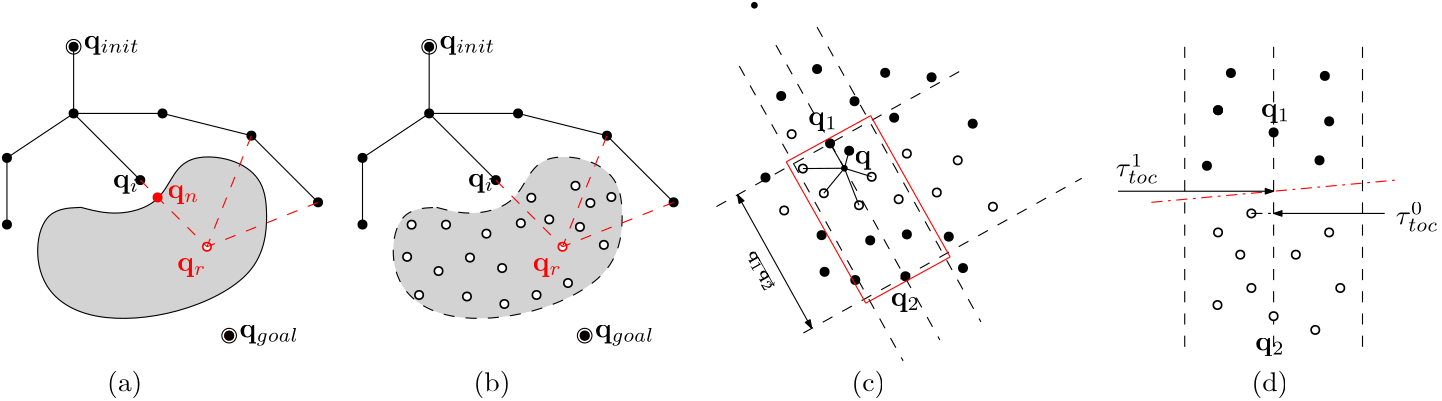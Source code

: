 <?xml version="1.0"?>
<!DOCTYPE ipe SYSTEM "ipe.dtd">
<ipe version="70005" creator="Ipe 7.1.1">
<info created="D:20111222223533" modified="D:20111227034553"/>
<ipestyle name="basic">
<symbol name="arrow/arc(spx)">
<path stroke="sym-stroke" fill="sym-stroke" pen="sym-pen">
0 0 m
-1 0.333 l
-1 -0.333 l
h
</path>
</symbol>
<symbol name="arrow/farc(spx)">
<path stroke="sym-stroke" fill="white" pen="sym-pen">
0 0 m
-1 0.333 l
-1 -0.333 l
h
</path>
</symbol>
<symbol name="mark/circle(sx)" transformations="translations">
<path fill="sym-stroke">
0.6 0 0 0.6 0 0 e
0.4 0 0 0.4 0 0 e
</path>
</symbol>
<symbol name="mark/disk(sx)" transformations="translations">
<path fill="sym-stroke">
0.6 0 0 0.6 0 0 e
</path>
</symbol>
<symbol name="mark/fdisk(sfx)" transformations="translations">
<group>
<path fill="sym-fill">
0.5 0 0 0.5 0 0 e
</path>
<path fill="sym-stroke" fillrule="eofill">
0.6 0 0 0.6 0 0 e
0.4 0 0 0.4 0 0 e
</path>
</group>
</symbol>
<symbol name="mark/box(sx)" transformations="translations">
<path fill="sym-stroke" fillrule="eofill">
-0.6 -0.6 m
0.6 -0.6 l
0.6 0.6 l
-0.6 0.6 l
h
-0.4 -0.4 m
0.4 -0.4 l
0.4 0.4 l
-0.4 0.4 l
h
</path>
</symbol>
<symbol name="mark/square(sx)" transformations="translations">
<path fill="sym-stroke">
-0.6 -0.6 m
0.6 -0.6 l
0.6 0.6 l
-0.6 0.6 l
h
</path>
</symbol>
<symbol name="mark/fsquare(sfx)" transformations="translations">
<group>
<path fill="sym-fill">
-0.5 -0.5 m
0.5 -0.5 l
0.5 0.5 l
-0.5 0.5 l
h
</path>
<path fill="sym-stroke" fillrule="eofill">
-0.6 -0.6 m
0.6 -0.6 l
0.6 0.6 l
-0.6 0.6 l
h
-0.4 -0.4 m
0.4 -0.4 l
0.4 0.4 l
-0.4 0.4 l
h
</path>
</group>
</symbol>
<symbol name="mark/cross(sx)" transformations="translations">
<group>
<path fill="sym-stroke">
-0.43 -0.57 m
0.57 0.43 l
0.43 0.57 l
-0.57 -0.43 l
h
</path>
<path fill="sym-stroke">
-0.43 0.57 m
0.57 -0.43 l
0.43 -0.57 l
-0.57 0.43 l
h
</path>
</group>
</symbol>
<symbol name="arrow/fnormal(spx)">
<path stroke="sym-stroke" fill="white" pen="sym-pen">
0 0 m
-1 0.333 l
-1 -0.333 l
h
</path>
</symbol>
<symbol name="arrow/pointed(spx)">
<path stroke="sym-stroke" fill="sym-stroke" pen="sym-pen">
0 0 m
-1 0.333 l
-0.8 0 l
-1 -0.333 l
h
</path>
</symbol>
<symbol name="arrow/fpointed(spx)">
<path stroke="sym-stroke" fill="white" pen="sym-pen">
0 0 m
-1 0.333 l
-0.8 0 l
-1 -0.333 l
h
</path>
</symbol>
<symbol name="arrow/linear(spx)">
<path stroke="sym-stroke" pen="sym-pen">
-1 0.333 m
0 0 l
-1 -0.333 l
</path>
</symbol>
<symbol name="arrow/fdouble(spx)">
<path stroke="sym-stroke" fill="white" pen="sym-pen">
0 0 m
-1 0.333 l
-1 -0.333 l
h
-1 0 m
-2 0.333 l
-2 -0.333 l
h
</path>
</symbol>
<symbol name="arrow/double(spx)">
<path stroke="sym-stroke" fill="sym-stroke" pen="sym-pen">
0 0 m
-1 0.333 l
-1 -0.333 l
h
-1 0 m
-2 0.333 l
-2 -0.333 l
h
</path>
</symbol>
<pen name="heavier" value="0.8"/>
<pen name="fat" value="1.2"/>
<pen name="ultrafat" value="2"/>
<symbolsize name="large" value="5"/>
<symbolsize name="small" value="2"/>
<symbolsize name="tiny" value="1.1"/>
<arrowsize name="large" value="10"/>
<arrowsize name="small" value="5"/>
<arrowsize name="tiny" value="3"/>
<color name="red" value="1 0 0"/>
<color name="green" value="0 1 0"/>
<color name="blue" value="0 0 1"/>
<color name="yellow" value="1 1 0"/>
<color name="orange" value="1 0.647 0"/>
<color name="gold" value="1 0.843 0"/>
<color name="purple" value="0.627 0.125 0.941"/>
<color name="gray" value="0.745"/>
<color name="brown" value="0.647 0.165 0.165"/>
<color name="navy" value="0 0 0.502"/>
<color name="pink" value="1 0.753 0.796"/>
<color name="seagreen" value="0.18 0.545 0.341"/>
<color name="turquoise" value="0.251 0.878 0.816"/>
<color name="violet" value="0.933 0.51 0.933"/>
<color name="darkblue" value="0 0 0.545"/>
<color name="darkcyan" value="0 0.545 0.545"/>
<color name="darkgray" value="0.663"/>
<color name="darkgreen" value="0 0.392 0"/>
<color name="darkmagenta" value="0.545 0 0.545"/>
<color name="darkorange" value="1 0.549 0"/>
<color name="darkred" value="0.545 0 0"/>
<color name="lightblue" value="0.678 0.847 0.902"/>
<color name="lightcyan" value="0.878 1 1"/>
<color name="lightgray" value="0.827"/>
<color name="lightgreen" value="0.565 0.933 0.565"/>
<color name="lightyellow" value="1 1 0.878"/>
<dashstyle name="dashed" value="[4] 0"/>
<dashstyle name="dotted" value="[1 3] 0"/>
<dashstyle name="dash dotted" value="[4 2 1 2] 0"/>
<dashstyle name="dash dot dotted" value="[4 2 1 2 1 2] 0"/>
<textsize name="large" value="\large"/>
<textsize name="small" value="\small"/>
<textsize name="tiny" value="\tiny"/>
<textsize name="Large" value="\Large"/>
<textsize name="LARGE" value="\LARGE"/>
<textsize name="huge" value="\huge"/>
<textsize name="Huge" value="\Huge"/>
<textsize name="footnote" value="\footnotesize"/>
<textstyle name="center" begin="\begin{center}" end="\end{center}"/>
<textstyle name="itemize" begin="\begin{itemize}" end="\end{itemize}"/>
<textstyle name="item" begin="\begin{itemize}\item{}" end="\end{itemize}"/>
<gridsize name="4 pts" value="4"/>
<gridsize name="8 pts (~3 mm)" value="8"/>
<gridsize name="16 pts (~6 mm)" value="16"/>
<gridsize name="32 pts (~12 mm)" value="32"/>
<gridsize name="10 pts (~3.5 mm)" value="10"/>
<gridsize name="20 pts (~7 mm)" value="20"/>
<gridsize name="14 pts (~5 mm)" value="14"/>
<gridsize name="28 pts (~10 mm)" value="28"/>
<gridsize name="56 pts (~20 mm)" value="56"/>
<anglesize name="90 deg" value="90"/>
<anglesize name="60 deg" value="60"/>
<anglesize name="45 deg" value="45"/>
<anglesize name="30 deg" value="30"/>
<anglesize name="22.5 deg" value="22.5"/>
<tiling name="falling" angle="-60" step="4" width="1"/>
<tiling name="rising" angle="30" step="4" width="1"/>
</ipestyle>
<page>
<layer name="alpha"/>
<view layers="alpha" active="alpha"/>
<use layer="alpha" name="mark/disk(sx)" pos="64 832" size="normal" stroke="black"/>
<use matrix="1 0 0 1 12 -24" name="mark/disk(sx)" pos="108 752" size="normal" stroke="red"/>
<use matrix="1 0 0 1 12 -24" name="mark/disk(sx)" pos="108 752" size="normal" stroke="black"/>
<path stroke="black">
2.62969 0 0 2.62969 64 832 e
</path>
<path matrix="1 0 0 1 55.9843 -103.993" stroke="black">
2.62969 0 0 2.62969 64 832 e
</path>
<use matrix="1 0 0 1 0 -12" name="mark/disk(sx)" pos="64 820" size="normal" stroke="black"/>
<use name="mark/disk(sx)" pos="128 800" size="normal" stroke="black"/>
<use matrix="1 0 0 1 40 -40" name="mark/disk(sx)" pos="112 816" size="normal" stroke="black"/>
<path stroke="black">
64 832 m
64 808 l
</path>
<use name="mark/disk(sx)" pos="40 792" size="normal" stroke="black"/>
<use matrix="1 0 0 1 -16 8" name="mark/disk(sx)" pos="56 760" size="normal" stroke="black"/>
<use name="mark/disk(sx)" pos="88 784" size="normal" stroke="black"/>
<use name="mark/disk(sx)" pos="96 808" size="normal" stroke="black"/>
<path stroke="black">
64 808 m
88 784 l
</path>
<path stroke="black">
64 808 m
96 808 l
128 800 l
</path>
<path stroke="black">
128 800 m
152 776 l
</path>
<path stroke="black" fill="lightgray">
66.6619 774.181 m
79.3231 770.914
94.639 774.998
99.9486 787.047
106.688 792.969
120.982 792.152
131.806 785.209
134.256 772.956
132.01 749.88
101.582 734.768
70.5419 732.93
53.388 743.141
49.7122 759.682
54.2049 773.569
66.6619 774.181 s
</path>
<path stroke="black">
64 808 m
40 792 l
40 768 l
40 768 l
</path>
<use name="mark/fdisk(sfx)" pos="112 760" size="normal" stroke="red" fill="white"/>
<path stroke="red" dash="dashed">
88 784 m
112 760 l
</path>
<path stroke="red" dash="dashed">
128 800 m
112 760 l
</path>
<path stroke="red" dash="dashed">
152 776 m
112 760 l
</path>
<text matrix="1 0 0 1 -24.3242 39.3031" transformations="translations" pos="92 792" stroke="black" type="label" width="20.117" height="4.435" depth="1.93" valign="baseline">$\mathbf q_{init}$</text>
<text matrix="1 0 0 1 31.6758 -64.6969" transformations="translations" pos="92 792" stroke="black" type="label" width="21.496" height="4.428" depth="2.85" valign="baseline">$\mathbf q_{goal}$</text>
<text matrix="1 0 0 1 9.29217 -40.697" transformations="translations" pos="92 792" stroke="black" type="label" width="10.458" height="4.435" depth="1.93" valign="baseline">\textcolor{red}{$\mathbf q_r$}</text>
<use matrix="1 0 0 1 128 0" name="mark/disk(sx)" pos="64 832" size="normal" stroke="black"/>
<use matrix="1 0 0 1 140 -24" name="mark/disk(sx)" pos="108 752" size="normal" stroke="red"/>
<use matrix="1 0 0 1 140 -24" name="mark/disk(sx)" pos="108 752" size="normal" stroke="black"/>
<path matrix="1 0 0 1 128 0" stroke="black">
2.62969 0 0 2.62969 64 832 e
</path>
<path matrix="1 0 0 1 183.984 -103.993" stroke="black">
2.62969 0 0 2.62969 64 832 e
</path>
<use matrix="1 0 0 1 128 -12" name="mark/disk(sx)" pos="64 820" size="normal" stroke="black"/>
<use matrix="1 0 0 1 128 0" name="mark/disk(sx)" pos="128 800" size="normal" stroke="black"/>
<use matrix="1 0 0 1 168 -40" name="mark/disk(sx)" pos="112 816" size="normal" stroke="black"/>
<path matrix="1 0 0 1 128 0" stroke="black">
64 832 m
64 808 l
</path>
<use matrix="1 0 0 1 128 0" name="mark/disk(sx)" pos="40 792" size="normal" stroke="black"/>
<use matrix="1 0 0 1 112 8" name="mark/disk(sx)" pos="56 760" size="normal" stroke="black"/>
<use matrix="1 0 0 1 128 0" name="mark/disk(sx)" pos="88 784" size="normal" stroke="black"/>
<use matrix="1 0 0 1 128 0" name="mark/disk(sx)" pos="96 808" size="normal" stroke="black"/>
<path matrix="1 0 0 1 128 0" stroke="black">
64 808 m
88 784 l
</path>
<path matrix="1 0 0 1 128 0" stroke="black">
64 808 m
96 808 l
128 800 l
</path>
<path matrix="1 0 0 1 128 0" stroke="black">
128 800 m
152 776 l
</path>
<path matrix="1 0 0 1 128 0" stroke="black" fill="lightgray" dash="dashed">
66.6619 774.181 m
79.3231 770.914
94.639 774.998
99.9486 787.047
106.688 792.969
120.982 792.152
131.806 785.209
134.256 772.956
132.01 749.88
101.582 734.768
70.5419 732.93
53.388 743.141
49.7122 759.682
54.2049 773.569
66.6619 774.181 s
</path>
<path matrix="1 0 0 1 128 0" stroke="black">
64 808 m
40 792 l
40 768 l
40 768 l
</path>
<use matrix="1 0 0 1 128 0" name="mark/fdisk(sfx)" pos="112 760" size="normal" stroke="red" fill="white"/>
<path matrix="1 0 0 1 128 0" stroke="red" dash="dashed">
88 784 m
112 760 l
</path>
<path matrix="1 0 0 1 128 0" stroke="red" dash="dashed">
128 800 m
112 760 l
</path>
<path matrix="1 0 0 1 128 0" stroke="red" dash="dashed">
152 776 m
112 760 l
</path>
<text matrix="1 0 0 1 103.676 39.3031" transformations="translations" pos="92 792" stroke="black" type="label" width="20.117" height="4.435" depth="1.93" valign="baseline">$\mathbf q_{init}$</text>
<text matrix="1 0 0 1 159.676 -64.6969" transformations="translations" pos="92 792" stroke="black" type="label" width="21.496" height="4.428" depth="2.85" valign="baseline">$\mathbf q_{goal}$</text>
<text matrix="1 0 0 1 137.292 -40.697" transformations="translations" pos="92 792" stroke="black" type="label" width="10.458" height="4.435" depth="1.93" valign="baseline">\textcolor{red}{$\mathbf q_r$}</text>
<use matrix="1 0 0 1 1.34665 3.77061" name="mark/fdisk(sfx)" pos="196.721 764.185" size="normal" stroke="black" fill="white"/>
<use matrix="1 0 0 1 0.807987 -4.57859" name="mark/fdisk(sfx)" pos="205.878 760.684" size="normal" stroke="black" fill="white"/>
<use name="mark/fdisk(sfx)" pos="195.374 751.257" size="normal" stroke="black" fill="white"/>
<use matrix="1 0 0 1 -6.4639 -3.23195" name="mark/fdisk(sfx)" pos="190.526 759.607" size="normal" stroke="black" fill="white"/>
<use name="mark/fdisk(sfx)" pos="185.679 767.956" size="normal" stroke="black" fill="white"/>
<use name="mark/fdisk(sfx)" pos="205.609 742.1" size="normal" stroke="black" fill="white"/>
<use name="mark/fdisk(sfx)" pos="218.267 752.335" size="normal" stroke="black" fill="white"/>
<use name="mark/fdisk(sfx)" pos="225.001 768.494" size="normal" stroke="black" fill="white"/>
<use name="mark/fdisk(sfx)" pos="228.771 777.652" size="normal" stroke="black" fill="white"/>
<use name="mark/fdisk(sfx)" pos="235.235 769.841" size="normal" stroke="black" fill="white"/>
<use name="mark/fdisk(sfx)" pos="244.662 781.961" size="normal" stroke="black" fill="white"/>
<use name="mark/fdisk(sfx)" pos="250.048 775.766" size="normal" stroke="black" fill="white"/>
<use name="mark/fdisk(sfx)" pos="246.278 767.148" size="normal" stroke="black" fill="white"/>
<use name="mark/fdisk(sfx)" pos="254.896 760.684" size="normal" stroke="black" fill="white"/>
<use name="mark/fdisk(sfx)" pos="257.589 777.921" size="normal" stroke="black" fill="white"/>
<use name="mark/fdisk(sfx)" pos="241.968 746.948" size="normal" stroke="black" fill="white"/>
<use name="mark/fdisk(sfx)" pos="230.656 742.639" size="normal" stroke="black" fill="white"/>
<use name="mark/fdisk(sfx)" pos="219.075 739.407" size="normal" stroke="black" fill="white"/>
<use name="mark/fdisk(sfx)" pos="212.611 764.724" size="normal" stroke="black" fill="white"/>
<use name="mark/fdisk(sfx)" pos="188.372 742.639" size="normal" stroke="black" fill="white"/>
<use matrix="1 0 0 1 -4.03994 22.3543" name="mark/disk(sx)" pos="335.695 801.622" size="normal" stroke="black"/>
<use matrix="1 0 0 1 -4.03994 22.3543" name="mark/disk(sx)" pos="322.767 791.926" size="normal" stroke="black"/>
<use matrix="1 0 0 1 -8.53308 23.6001" name="mark/disk(sx)" pos="344.852 773.612" size="normal" stroke="black"/>
<use matrix="1 0 0 1 -4.03994 22.3543" name="mark/disk(sx)" pos="349.161 790.041" size="normal" stroke="black"/>
<use matrix="1 0 0 1 -4.03994 22.3543" name="mark/disk(sx)" pos="376.902 798.659" size="normal" stroke="black"/>
<use matrix="1 0 0 1 -4.03994 22.3543" name="mark/disk(sx)" pos="363.436 784.116" size="normal" stroke="black"/>
<use matrix="1 0 0 1 -4.03994 22.3543" name="mark/disk(sx)" pos="360.204 800.275" size="normal" stroke="black"/>
<use matrix="1 0 0 1 -4.03994 22.3543" name="mark/disk(sx)" pos="391.715 781.961" size="normal" stroke="black"/>
<use matrix="1 0 0 1 -4.03994 22.3543" name="mark/fdisk(sfx)" pos="326.538 778.19" size="normal" stroke="black" fill="white"/>
<use matrix="1 0 0 1 -4.03994 22.3543" name="mark/fdisk(sfx)" pos="330.578 765.801" size="normal" stroke="black" fill="white"/>
<use matrix="1 0 0 1 -4.03994 22.3543" name="mark/fdisk(sfx)" pos="355.356 762.839" size="normal" stroke="black" fill="white"/>
<use matrix="1 0 0 1 -4.03994 22.3543" name="mark/fdisk(sfx)" pos="368.014 771.188" size="normal" stroke="black" fill="white"/>
<use matrix="1 0 0 1 -4.03994 22.3543" name="mark/fdisk(sfx)" pos="386.329 768.764" size="normal" stroke="black" fill="white"/>
<use matrix="1 0 0 1 -4.03994 22.3543" name="mark/fdisk(sfx)" pos="378.787 757.183" size="normal" stroke="black" fill="white"/>
<use matrix="1 0 0 1 -4.03994 22.3543" name="mark/fdisk(sfx)" pos="338.119 756.913" size="normal" stroke="black" fill="white"/>
<use matrix="1 0 0 1 -4.03994 22.3543" name="mark/fdisk(sfx)" pos="350.777 752.604" size="normal" stroke="black" fill="white"/>
<use matrix="1 0 0 1 -4.03994 22.3543" name="mark/fdisk(sfx)" pos="398.987 752.065" size="normal" stroke="black" fill="white"/>
<use matrix="1 0 0 1 -4.03994 22.3543" name="mark/fdisk(sfx)" pos="323.844 750.719" size="normal" stroke="black" fill="white"/>
<use matrix="1 0 0 1 -4.03994 22.3543" name="mark/disk(sx)" pos="317.111 762.569" size="normal" stroke="black"/>
<use matrix="1 0 0 1 -4.03994 22.3543" name="mark/disk(sx)" pos="337.311 741.831" size="normal" stroke="black"/>
<use matrix="1 0 0 1 -4.03994 22.3543" name="mark/disk(sx)" pos="354.817 739.946" size="normal" stroke="black"/>
<use matrix="1 0 0 1 -4.03994 22.3543" name="mark/disk(sx)" pos="383.097 741.292" size="normal" stroke="black"/>
<use matrix="1 0 0 1 -4.03994 22.3543" name="mark/disk(sx)" pos="388.214 729.98" size="normal" stroke="black"/>
<use matrix="1 0 0 1 -4.03994 22.3543" name="mark/disk(sx)" pos="338.388 728.634" size="normal" stroke="black"/>
<use matrix="1 0 0 1 -4.03994 22.3543" name="mark/disk(sx)" pos="368.014 742.1" size="normal" stroke="black"/>
<use matrix="1 0 0 1 -4.03994 22.3543" name="mark/disk(sx)" pos="367.476 727.018" size="normal" stroke="black"/>
<use matrix="1 0 0 1 -9.42629 8.08012" name="mark/disk(sx)" pos="354.817 739.946" size="normal" stroke="black"/>
<use name="mark/fdisk(sfx)" pos="361.012 777.113" size="normal" stroke="black" fill="white"/>
<path stroke="black" dash="dashed">
316.842 832.595 m
375.825 726.479 l
</path>
<path stroke="black" dash="dashed">
295.424 774.481 m
385.419 824.503 l
385.419 824.503 l
</path>
<path stroke="black" dash="dashed">
326.702 728.954 m
426.918 784.658 l
426.918 784.658 l
</path>
<path matrix="1 0 0 1 -13.1974 -7.54135" stroke="black" dash="dashed">
316.842 832.595 m
375.825 726.479 l
</path>
<path matrix="1 0 0 1 14.8124 6.46341" stroke="black" dash="dashed">
316.842 832.595 m
375.825 726.479 l
</path>
<text matrix="1 0 0 1 266.139 -53.302" transformations="translations" pos="92 792" stroke="black" type="label" width="10.516" height="4.435" depth="1.93" valign="baseline">$\mathbf q_2$</text>
<text matrix="1 0 0 1 -13.8413 -10.7768" transformations="translations" pos="92 792" stroke="black" type="label" width="9.364" height="4.435" depth="1.93" valign="baseline">$\mathbf q_i$</text>
<text matrix="1 0 0 1 113.955 -10.4271" transformations="translations" pos="92 792" stroke="black" type="label" width="9.364" height="4.435" depth="1.93" valign="baseline">$\mathbf q_i$</text>
<text matrix="1 0 0 1 236.501 11.7847" transformations="translations" pos="92 792" stroke="black" type="label" width="10.516" height="4.435" depth="1.93" valign="baseline">$\mathbf q_1$</text>
<use matrix="1 0 0 1 7.51384 -7.05675" name="mark/disk(sx)" pos="335.695 801.622" size="normal" stroke="black"/>
<path stroke="black" arrow="normal/tiny" rarrow="normal/tiny">
303.012 778.698 m
329.727 730.635 l
</path>
<text matrix="0.491905 -0.870649 0.870649 0.491905 -511.009 655.294" transformations="rigid" pos="313.009 760.712" stroke="black" type="minipage" width="29.899" height="4.834" depth="0" valign="baseline">\tiny{$\overrightarrow{\mathbf q_1 \mathbf q_2}$}</text>
<use matrix="1 0 0 1 0 -14.8401" name="mark/disk(sx)" pos="496 816" size="normal" stroke="black"/>
<path stroke="black" dash="dashed">
496 832 m
496 720 l
</path>
<path matrix="1 0 0 1 -32 0" stroke="black" dash="dashed">
496 832 m
496 720 l
</path>
<path matrix="1 0 0 1 32 0" stroke="black" dash="dashed">
496 832 m
496 720 l
</path>
<use matrix="1 0 0 1 0 -14.8401" name="mark/disk(sx)" pos="476 824" size="normal" stroke="black"/>
<use matrix="1 0 0 1 0 -14.8401" name="mark/disk(sx)" pos="472 804" size="normal" stroke="black"/>
<use matrix="1 0 0 1 0 -14.8401" name="mark/disk(sx)" pos="516 820" size="normal" stroke="black"/>
<use matrix="1 0 0 1 0 -14.8401" name="mark/fdisk(sfx)" pos="476 780" size="normal" stroke="black" fill="white"/>
<use matrix="1 0 0 1 0 -14.8401" name="mark/fdisk(sfx)" pos="484 772" size="normal" stroke="black" fill="white"/>
<use matrix="1 0 0 1 0 -14.8401" name="mark/fdisk(sfx)" pos="504 772" size="normal" stroke="black" fill="white"/>
<use matrix="1 0 0 1 0 -14.8401" name="mark/fdisk(sfx)" pos="516 780" size="normal" stroke="black" fill="white"/>
<use matrix="1 0 0 1 0 -14.8401" name="mark/fdisk(sfx)" pos="520 760" size="normal" stroke="black" fill="white"/>
<use matrix="1 0 0 1 0 -14.8401" name="mark/fdisk(sfx)" pos="488 760" size="normal" stroke="black" fill="white"/>
<text matrix="1 0 0 1 -4 -16" transformations="translations" pos="544 784" stroke="black" type="label" width="15.356" height="8.113" depth="2.46" valign="baseline">$\tau_{toc}^0$</text>
<use matrix="1 0 0 1 0 -14.8401" name="mark/disk(sx)" pos="512.523 805.964" size="normal" stroke="black"/>
<text matrix="1 0 0 1 -104.809 1.256" transformations="translations" pos="544 784" stroke="black" type="label" width="15.356" height="8.113" depth="2.46" valign="baseline">$\tau_{toc}^1$</text>
<use name="mark/disk(sx)" pos="480.627 822.548" size="normal" stroke="black"/>
<use name="mark/disk(sx)" pos="514.449 821.513" size="normal" stroke="black"/>
<use name="mark/fdisk(sfx)" pos="475.795 739.029" size="normal" stroke="black" fill="white"/>
<use name="mark/fdisk(sfx)" pos="510.997 730.056" size="normal" stroke="black" fill="white"/>
<use name="mark/fdisk(sfx)" pos="488 772" size="normal" stroke="black" fill="white"/>
<path stroke="black" dash="dash dotted">
488 772 m
496 772 l
496 772 l
</path>
<path stroke="black" rarrow="normal/tiny">
496 772 m
536 772 l
</path>
<path stroke="red" dash="dash dotted">
452 776 m
540 784 l
</path>
<path stroke="black" rarrow="normal/tiny">
496 780 m
440 780 l
</path>
<text transformations="translations" pos="76 708" stroke="black" type="label" width="12.73" height="7.473" depth="2.49" valign="baseline">(a)</text>
<text matrix="1 0 0 1 132 0" transformations="translations" pos="76 708" stroke="black" type="label" width="13.284" height="7.473" depth="2.49" valign="baseline">(b)</text>
<text matrix="1 0 0 1 268 0" transformations="translations" pos="76 708" stroke="black" type="label" width="12.177" height="7.473" depth="2.49" valign="baseline">(c)</text>
<text matrix="1 0 0 1 412 0" transformations="translations" pos="76 708" stroke="black" type="label" width="13.284" height="7.473" depth="2.49" valign="baseline">(d)</text>
<use name="mark/fdisk(sfx)" pos="496 735.019" size="normal" stroke="black" fill="white"/>
<text matrix="1 0 0 1 399.442 14.6784" transformations="translations" pos="92 792" stroke="black" type="label" width="10.516" height="4.435" depth="1.93" valign="baseline">$\mathbf q_1$</text>
<text matrix="1 0 0 1 397.43 -69.3127" transformations="translations" pos="92 792" stroke="black" type="label" width="10.516" height="4.435" depth="1.93" valign="baseline">$\mathbf q_2$</text>
<use name="mark/disk(sx)" pos="94.2329 777.767" size="normal" stroke="red"/>
<text matrix="1 0 0 1 5.80399 -14.4938" transformations="translations" pos="92 792" stroke="black" type="label" width="11.47" height="4.435" depth="1.93" valign="baseline">\textcolor{red}{$\mathbf q_n$}</text>
<path stroke="red">
320.546 790.569 m
350.916 807.205 l
</path>
<path matrix="1 0 0 1 28.6286 -50.8742" stroke="red">
320.546 790.569 m
350.916 807.205 l
</path>
<path stroke="red">
350.916 807.205 m
379.545 756.331 l
</path>
<path stroke="red">
320.546 790.569 m
349.175 739.695 l
</path>
<use name="mark/disk(sx)" pos="476 809.16" size="normal" stroke="black"/>
<path stroke="black">
326.538 788.155 m
341.478 788.272 l
</path>
<path stroke="black">
334.079 779.267 m
341.478 788.272 l
</path>
<path stroke="black">
346.737 774.958 m
341.478 788.272 l
</path>
<path stroke="black">
351.316 785.193 m
341.478 788.272 l
</path>
<path stroke="black">
343.209 794.565 m
341.478 788.272 l
</path>
<path stroke="black">
336.319 797.212 m
341.478 788.272 l
</path>
<text matrix="1 0 0 1 253.163 -2.13161" transformations="translations" pos="92 792" stroke="black" type="label" width="6.047" height="4.435" depth="1.93" valign="baseline">$\mathbf q$</text>
<use name="mark/disk(sx)" pos="341.478 788.272" size="small" stroke="black"/>
<use name="mark/disk(sx)" pos="309.08 846.939" size="small" stroke="black"/>
</page>
</ipe>
